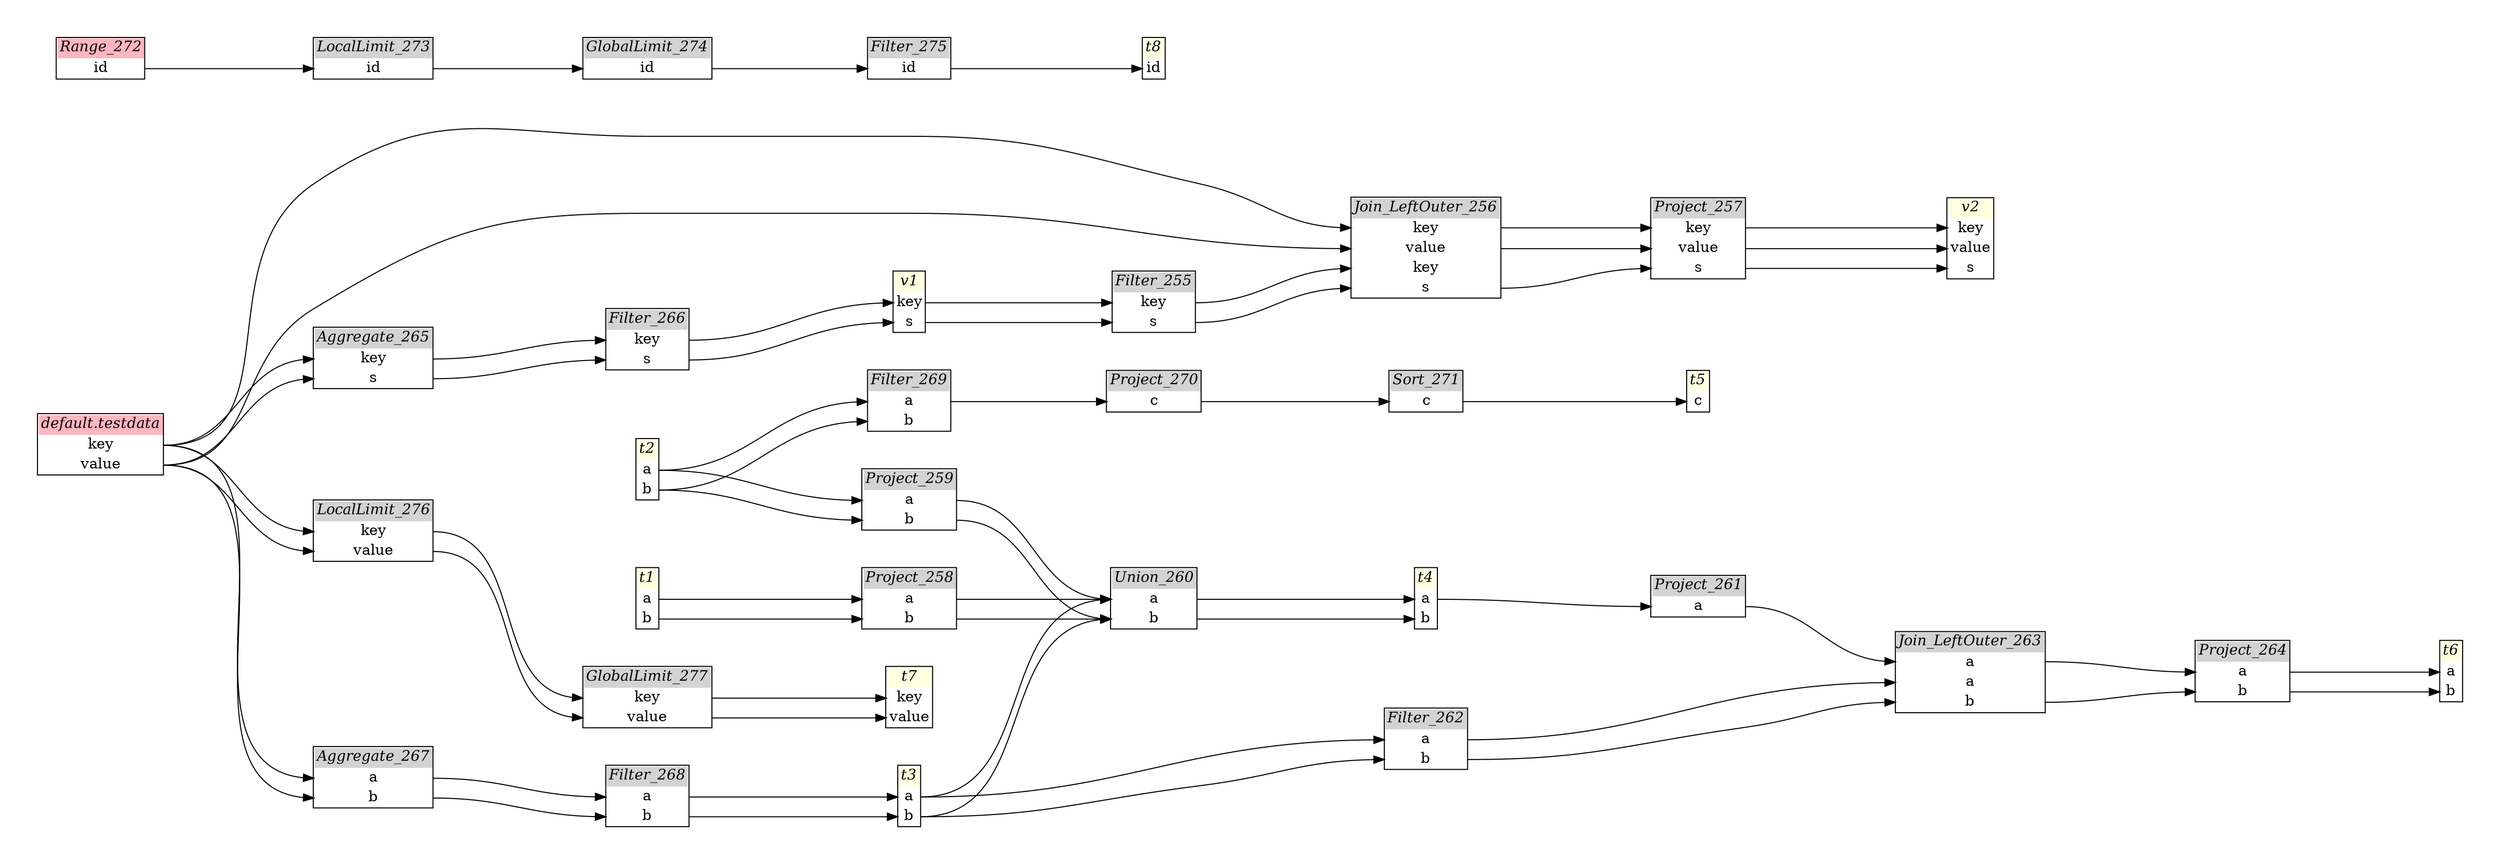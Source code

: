 // Automatically generated by SQLFlowTestSuite


digraph {
  graph [pad="0.5", nodesep="0.5", ranksep="2", fontname="Helvetica"];
  node [shape=plain]
  rankdir=LR;

  
"Aggregate_265" [label=<
<table border="1" cellborder="0" cellspacing="0">
  <tr><td bgcolor="lightgray" port="nodeName"><i>Aggregate_265</i></td></tr>
  <tr><td port="0">key</td></tr>
<tr><td port="1">s</td></tr>
</table>>];
         

"Aggregate_267" [label=<
<table border="1" cellborder="0" cellspacing="0">
  <tr><td bgcolor="lightgray" port="nodeName"><i>Aggregate_267</i></td></tr>
  <tr><td port="0">a</td></tr>
<tr><td port="1">b</td></tr>
</table>>];
         

"Filter_255" [label=<
<table border="1" cellborder="0" cellspacing="0">
  <tr><td bgcolor="lightgray" port="nodeName"><i>Filter_255</i></td></tr>
  <tr><td port="0">key</td></tr>
<tr><td port="1">s</td></tr>
</table>>];
         

"Filter_262" [label=<
<table border="1" cellborder="0" cellspacing="0">
  <tr><td bgcolor="lightgray" port="nodeName"><i>Filter_262</i></td></tr>
  <tr><td port="0">a</td></tr>
<tr><td port="1">b</td></tr>
</table>>];
         

"Filter_266" [label=<
<table border="1" cellborder="0" cellspacing="0">
  <tr><td bgcolor="lightgray" port="nodeName"><i>Filter_266</i></td></tr>
  <tr><td port="0">key</td></tr>
<tr><td port="1">s</td></tr>
</table>>];
         

"Filter_268" [label=<
<table border="1" cellborder="0" cellspacing="0">
  <tr><td bgcolor="lightgray" port="nodeName"><i>Filter_268</i></td></tr>
  <tr><td port="0">a</td></tr>
<tr><td port="1">b</td></tr>
</table>>];
         

"Filter_269" [label=<
<table border="1" cellborder="0" cellspacing="0">
  <tr><td bgcolor="lightgray" port="nodeName"><i>Filter_269</i></td></tr>
  <tr><td port="0">a</td></tr>
<tr><td port="1">b</td></tr>
</table>>];
         

"Filter_275" [label=<
<table border="1" cellborder="0" cellspacing="0">
  <tr><td bgcolor="lightgray" port="nodeName"><i>Filter_275</i></td></tr>
  <tr><td port="0">id</td></tr>
</table>>];
         

"GlobalLimit_274" [label=<
<table border="1" cellborder="0" cellspacing="0">
  <tr><td bgcolor="lightgray" port="nodeName"><i>GlobalLimit_274</i></td></tr>
  <tr><td port="0">id</td></tr>
</table>>];
         

"GlobalLimit_277" [label=<
<table border="1" cellborder="0" cellspacing="0">
  <tr><td bgcolor="lightgray" port="nodeName"><i>GlobalLimit_277</i></td></tr>
  <tr><td port="0">key</td></tr>
<tr><td port="1">value</td></tr>
</table>>];
         

"Join_LeftOuter_256" [label=<
<table border="1" cellborder="0" cellspacing="0">
  <tr><td bgcolor="lightgray" port="nodeName"><i>Join_LeftOuter_256</i></td></tr>
  <tr><td port="0">key</td></tr>
<tr><td port="1">value</td></tr>
<tr><td port="2">key</td></tr>
<tr><td port="3">s</td></tr>
</table>>];
         

"Join_LeftOuter_263" [label=<
<table border="1" cellborder="0" cellspacing="0">
  <tr><td bgcolor="lightgray" port="nodeName"><i>Join_LeftOuter_263</i></td></tr>
  <tr><td port="0">a</td></tr>
<tr><td port="1">a</td></tr>
<tr><td port="2">b</td></tr>
</table>>];
         

"LocalLimit_273" [label=<
<table border="1" cellborder="0" cellspacing="0">
  <tr><td bgcolor="lightgray" port="nodeName"><i>LocalLimit_273</i></td></tr>
  <tr><td port="0">id</td></tr>
</table>>];
         

"LocalLimit_276" [label=<
<table border="1" cellborder="0" cellspacing="0">
  <tr><td bgcolor="lightgray" port="nodeName"><i>LocalLimit_276</i></td></tr>
  <tr><td port="0">key</td></tr>
<tr><td port="1">value</td></tr>
</table>>];
         

"Project_257" [label=<
<table border="1" cellborder="0" cellspacing="0">
  <tr><td bgcolor="lightgray" port="nodeName"><i>Project_257</i></td></tr>
  <tr><td port="0">key</td></tr>
<tr><td port="1">value</td></tr>
<tr><td port="2">s</td></tr>
</table>>];
         

"Project_258" [label=<
<table border="1" cellborder="0" cellspacing="0">
  <tr><td bgcolor="lightgray" port="nodeName"><i>Project_258</i></td></tr>
  <tr><td port="0">a</td></tr>
<tr><td port="1">b</td></tr>
</table>>];
         

"Project_259" [label=<
<table border="1" cellborder="0" cellspacing="0">
  <tr><td bgcolor="lightgray" port="nodeName"><i>Project_259</i></td></tr>
  <tr><td port="0">a</td></tr>
<tr><td port="1">b</td></tr>
</table>>];
         

"Project_261" [label=<
<table border="1" cellborder="0" cellspacing="0">
  <tr><td bgcolor="lightgray" port="nodeName"><i>Project_261</i></td></tr>
  <tr><td port="0">a</td></tr>
</table>>];
         

"Project_264" [label=<
<table border="1" cellborder="0" cellspacing="0">
  <tr><td bgcolor="lightgray" port="nodeName"><i>Project_264</i></td></tr>
  <tr><td port="0">a</td></tr>
<tr><td port="1">b</td></tr>
</table>>];
         

"Project_270" [label=<
<table border="1" cellborder="0" cellspacing="0">
  <tr><td bgcolor="lightgray" port="nodeName"><i>Project_270</i></td></tr>
  <tr><td port="0">c</td></tr>
</table>>];
         

"Range_272" [label=<
<table border="1" cellborder="0" cellspacing="0">
  <tr><td bgcolor="lightpink" port="nodeName"><i>Range_272</i></td></tr>
  <tr><td port="0">id</td></tr>
</table>>];
       

"Sort_271" [label=<
<table border="1" cellborder="0" cellspacing="0">
  <tr><td bgcolor="lightgray" port="nodeName"><i>Sort_271</i></td></tr>
  <tr><td port="0">c</td></tr>
</table>>];
         

"Union_260" [label=<
<table border="1" cellborder="0" cellspacing="0">
  <tr><td bgcolor="lightgray" port="nodeName"><i>Union_260</i></td></tr>
  <tr><td port="0">a</td></tr>
<tr><td port="1">b</td></tr>
</table>>];
         

"default.testdata" [label=<
<table border="1" cellborder="0" cellspacing="0">
  <tr><td bgcolor="lightpink" port="nodeName"><i>default.testdata</i></td></tr>
  <tr><td port="0">key</td></tr>
<tr><td port="1">value</td></tr>
</table>>];
       

"t1" [label=<
<table border="1" cellborder="0" cellspacing="0">
  <tr><td bgcolor="lightyellow" port="nodeName"><i>t1</i></td></tr>
  <tr><td port="0">a</td></tr>
<tr><td port="1">b</td></tr>
</table>>];
       

"t2" [label=<
<table border="1" cellborder="0" cellspacing="0">
  <tr><td bgcolor="lightyellow" port="nodeName"><i>t2</i></td></tr>
  <tr><td port="0">a</td></tr>
<tr><td port="1">b</td></tr>
</table>>];
       

"t3" [label=<
<table border="1" cellborder="0" cellspacing="0">
  <tr><td bgcolor="lightyellow" port="nodeName"><i>t3</i></td></tr>
  <tr><td port="0">a</td></tr>
<tr><td port="1">b</td></tr>
</table>>];
       

"t3" [label=<
<table border="1" cellborder="0" cellspacing="0">
  <tr><td bgcolor="lightyellow" port="nodeName"><i>t3</i></td></tr>
  <tr><td port="0">a</td></tr>
<tr><td port="1">b</td></tr>
</table>>];
           

"t4" [label=<
<table border="1" cellborder="0" cellspacing="0">
  <tr><td bgcolor="lightyellow" port="nodeName"><i>t4</i></td></tr>
  <tr><td port="0">a</td></tr>
<tr><td port="1">b</td></tr>
</table>>];
       

"t4" [label=<
<table border="1" cellborder="0" cellspacing="0">
  <tr><td bgcolor="lightyellow" port="nodeName"><i>t4</i></td></tr>
  <tr><td port="0">a</td></tr>
<tr><td port="1">b</td></tr>
</table>>];
           

"t5" [label=<
<table border="1" cellborder="0" cellspacing="0">
  <tr><td bgcolor="lightyellow" port="nodeName"><i>t5</i></td></tr>
  <tr><td port="0">c</td></tr>
</table>>];
           

"t6" [label=<
<table border="1" cellborder="0" cellspacing="0">
  <tr><td bgcolor="lightyellow" port="nodeName"><i>t6</i></td></tr>
  <tr><td port="0">a</td></tr>
<tr><td port="1">b</td></tr>
</table>>];
           

"t7" [label=<
<table border="1" cellborder="0" cellspacing="0">
  <tr><td bgcolor="lightyellow" port="nodeName"><i>t7</i></td></tr>
  <tr><td port="0">key</td></tr>
<tr><td port="1">value</td></tr>
</table>>];
           

"t8" [label=<
<table border="1" cellborder="0" cellspacing="0">
  <tr><td bgcolor="lightyellow" port="nodeName"><i>t8</i></td></tr>
  <tr><td port="0">id</td></tr>
</table>>];
           

"v1" [label=<
<table border="1" cellborder="0" cellspacing="0">
  <tr><td bgcolor="lightyellow" port="nodeName"><i>v1</i></td></tr>
  <tr><td port="0">key</td></tr>
<tr><td port="1">s</td></tr>
</table>>];
       

"v1" [label=<
<table border="1" cellborder="0" cellspacing="0">
  <tr><td bgcolor="lightyellow" port="nodeName"><i>v1</i></td></tr>
  <tr><td port="0">key</td></tr>
<tr><td port="1">s</td></tr>
</table>>];
           

"v2" [label=<
<table border="1" cellborder="0" cellspacing="0">
  <tr><td bgcolor="lightyellow" port="nodeName"><i>v2</i></td></tr>
  <tr><td port="0">key</td></tr>
<tr><td port="1">value</td></tr>
<tr><td port="2">s</td></tr>
</table>>];
           
  "Aggregate_265":0 -> "Filter_266":0;
"Aggregate_265":1 -> "Filter_266":1;
"Aggregate_267":0 -> "Filter_268":0;
"Aggregate_267":1 -> "Filter_268":1;
"Filter_255":0 -> "Join_LeftOuter_256":2;
"Filter_255":1 -> "Join_LeftOuter_256":3;
"Filter_262":0 -> "Join_LeftOuter_263":1;
"Filter_262":1 -> "Join_LeftOuter_263":2;
"Filter_266":0 -> "v1":0;
"Filter_266":1 -> "v1":1;
"Filter_268":0 -> "t3":0;
"Filter_268":1 -> "t3":1;
"Filter_269":0 -> "Project_270":0;
"Filter_275":0 -> "t8":0;
"GlobalLimit_274":0 -> "Filter_275":0;
"GlobalLimit_277":0 -> "t7":0;
"GlobalLimit_277":1 -> "t7":1;
"Join_LeftOuter_256":0 -> "Project_257":0;
"Join_LeftOuter_256":1 -> "Project_257":1;
"Join_LeftOuter_256":3 -> "Project_257":2;
"Join_LeftOuter_263":0 -> "Project_264":0;
"Join_LeftOuter_263":2 -> "Project_264":1;
"LocalLimit_273":0 -> "GlobalLimit_274":0;
"LocalLimit_276":0 -> "GlobalLimit_277":0;
"LocalLimit_276":1 -> "GlobalLimit_277":1;
"Project_257":0 -> "v2":0;
"Project_257":1 -> "v2":1;
"Project_257":2 -> "v2":2;
"Project_258":0 -> "Union_260":0
"Project_258":1 -> "Union_260":1
"Project_259":0 -> "Union_260":0
"Project_259":1 -> "Union_260":1
"Project_261":0 -> "Join_LeftOuter_263":0;
"Project_264":0 -> "t6":0;
"Project_264":1 -> "t6":1;
"Project_270":0 -> "Sort_271":0;
"Range_272":0 -> "LocalLimit_273":0;
"Sort_271":0 -> "t5":0;
"Union_260":0 -> "t4":0;
"Union_260":1 -> "t4":1;
"default.testdata":0 -> "Aggregate_265":0;
"default.testdata":0 -> "Aggregate_267":0;
"default.testdata":0 -> "Join_LeftOuter_256":0;
"default.testdata":0 -> "LocalLimit_276":0;
"default.testdata":1 -> "Aggregate_265":1;
"default.testdata":1 -> "Aggregate_267":1;
"default.testdata":1 -> "Join_LeftOuter_256":1;
"default.testdata":1 -> "LocalLimit_276":1;
"t1":0 -> "Project_258":0;
"t1":1 -> "Project_258":1;
"t2":0 -> "Filter_269":0;
"t2":0 -> "Project_259":0;
"t2":1 -> "Filter_269":1;
"t2":1 -> "Project_259":1;
"t3":0 -> "Filter_262":0;
"t3":0 -> "Union_260":0
"t3":1 -> "Filter_262":1;
"t3":1 -> "Union_260":1
"t4":0 -> "Project_261":0;
"v1":0 -> "Filter_255":0;
"v1":1 -> "Filter_255":1;
}
       